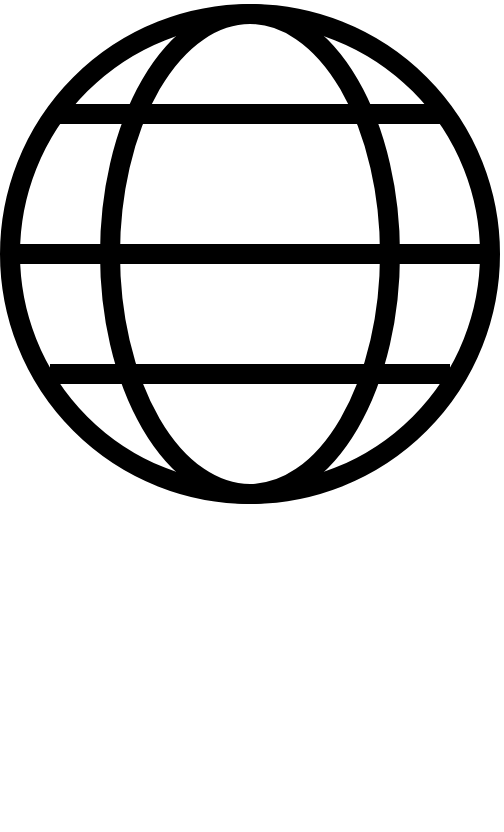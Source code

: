 <mxfile>
    <diagram id="7TjBbOFRXMNvMuSj8Wp4" name="Page-1">
        <mxGraphModel dx="1019" dy="549" grid="1" gridSize="10" guides="1" tooltips="1" connect="1" arrows="1" fold="1" page="1" pageScale="1" pageWidth="827" pageHeight="1169" math="0" shadow="0">
            <root>
                <mxCell id="0"/>
                <mxCell id="1" parent="0"/>
                <mxCell id="2" value="" style="ellipse;whiteSpace=wrap;html=1;strokeWidth=10;" parent="1" vertex="1">
                    <mxGeometry x="320" y="120" width="240" height="240" as="geometry"/>
                </mxCell>
                <mxCell id="3" value="" style="ellipse;whiteSpace=wrap;html=1;strokeWidth=10;" parent="1" vertex="1">
                    <mxGeometry x="370" y="120" width="140" height="240" as="geometry"/>
                </mxCell>
                <mxCell id="6" value="" style="edgeStyle=none;orthogonalLoop=1;jettySize=auto;html=1;exitX=0.5;exitY=0;exitDx=0;exitDy=0;rounded=1;strokeWidth=13;endArrow=classic;endFill=1;targetPerimeterSpacing=0;startSize=0;sourcePerimeterSpacing=0;strokeColor=none;" parent="1" source="3" edge="1">
                    <mxGeometry width="80" relative="1" as="geometry">
                        <mxPoint x="400" y="270" as="sourcePoint"/>
                        <mxPoint x="440" y="520" as="targetPoint"/>
                    </mxGeometry>
                </mxCell>
                <mxCell id="8" value="" style="edgeStyle=none;orthogonalLoop=1;jettySize=auto;html=1;rounded=1;strokeWidth=10;endArrow=none;endFill=0;startSize=0;sourcePerimeterSpacing=0;targetPerimeterSpacing=0;exitX=0;exitY=0.5;exitDx=0;exitDy=0;entryX=1;entryY=0.5;entryDx=0;entryDy=0;" parent="1" source="2" target="2" edge="1">
                    <mxGeometry width="80" relative="1" as="geometry">
                        <mxPoint x="450" y="130" as="sourcePoint"/>
                        <mxPoint x="450" y="490" as="targetPoint"/>
                        <Array as="points"/>
                    </mxGeometry>
                </mxCell>
                <mxCell id="10" value="" style="edgeStyle=none;orthogonalLoop=1;jettySize=auto;html=1;rounded=1;strokeWidth=10;endArrow=none;endFill=0;startSize=0;sourcePerimeterSpacing=0;targetPerimeterSpacing=0;" parent="1" edge="1">
                    <mxGeometry width="80" relative="1" as="geometry">
                        <mxPoint x="340" y="170" as="sourcePoint"/>
                        <mxPoint x="540" y="170" as="targetPoint"/>
                        <Array as="points"/>
                    </mxGeometry>
                </mxCell>
                <mxCell id="9" value="" style="edgeStyle=none;orthogonalLoop=1;jettySize=auto;html=1;rounded=1;strokeWidth=10;endArrow=none;endFill=0;startSize=0;sourcePerimeterSpacing=0;targetPerimeterSpacing=0;" parent="1" edge="1">
                    <mxGeometry width="80" relative="1" as="geometry">
                        <mxPoint x="340" y="300" as="sourcePoint"/>
                        <mxPoint x="540" y="300" as="targetPoint"/>
                        <Array as="points"/>
                    </mxGeometry>
                </mxCell>
            </root>
        </mxGraphModel>
    </diagram>
</mxfile>